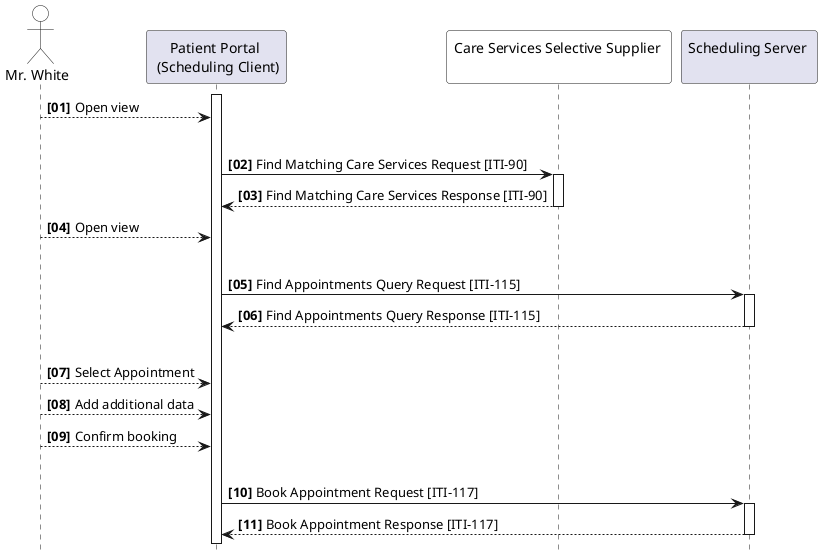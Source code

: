 @startuml
skinparam responseMessageBelowArrow true
skinparam svgDimensionStyle false
hide footbox

actor "Mr. White" as User #FFFFFF
participant "Patient Portal \n (Scheduling Client)" as RequestingActor
participant "Care Services Selective Supplier \n" as Provider #FFFFFF
participant "Scheduling Server \n" as RespondingActor

autonumber 1 1 "<b>[00]"

activate "RequestingActor"
User --> RequestingActor: Open view

|||
RequestingActor -> Provider: Find Matching Care Services Request [ITI-90]
activate "Provider"
Provider --> RequestingActor: Find Matching Care Services Response [ITI-90]
deactivate "Provider"

User --> RequestingActor: Open view

|||
RequestingActor -> RespondingActor: Find Appointments Query Request [ITI-115]
activate "RespondingActor"
RespondingActor --> RequestingActor: Find Appointments Query Response [ITI-115]
deactivate "RespondingActor"

|||
User --> RequestingActor: Select Appointment
User --> RequestingActor: Add additional data
User --> RequestingActor: Confirm booking

|||
RequestingActor -> RespondingActor: Book Appointment Request [ITI-117]
activate "RespondingActor"
RespondingActor --> RequestingActor: Book Appointment Response [ITI-117]
deactivate "RespondingActor"

autonumber stop

@enduml
